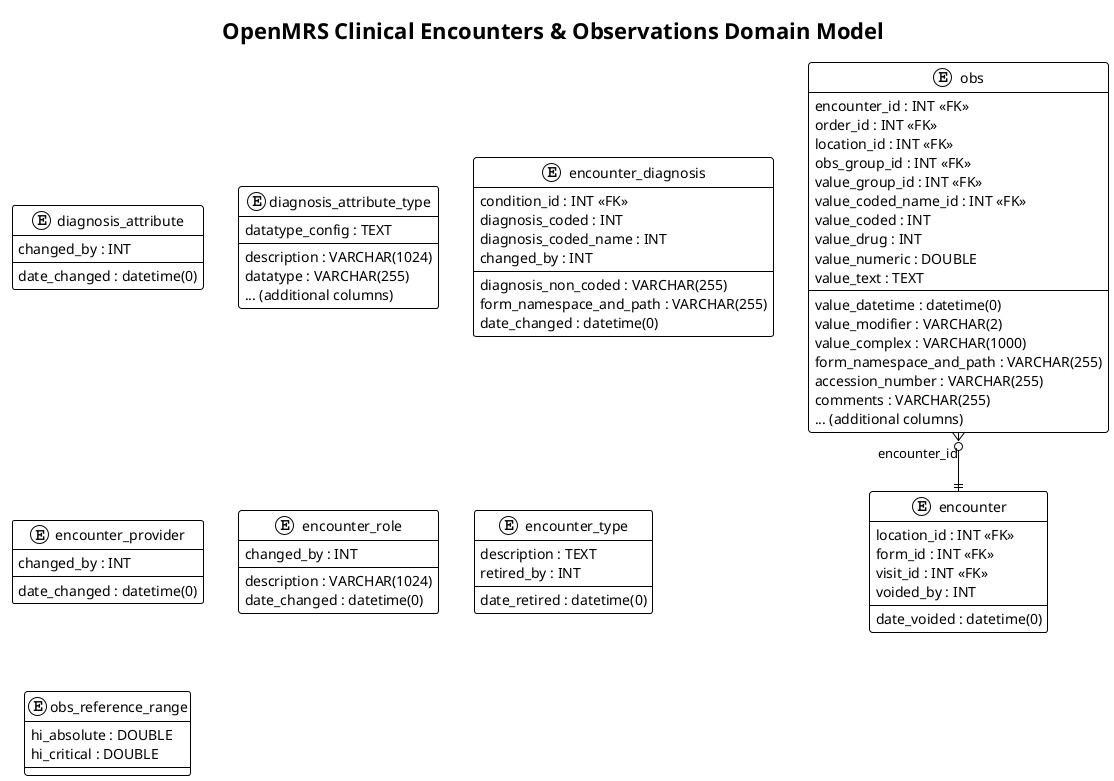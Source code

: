 @startuml OpenMRS_Clinical_Encounters_and_Observations_Domain
!theme plain
skinparam linetype ortho
skinparam packageStyle rectangle
title OpenMRS Clinical Encounters & Observations Domain Model

entity "diagnosis_attribute" {
  changed_by : INT
  date_changed : datetime(0)
}

entity "diagnosis_attribute_type" {
  description : VARCHAR(1024)
  datatype : VARCHAR(255)
  datatype_config : TEXT
  ... (additional columns)
}

entity "encounter" {
  location_id : INT <<FK>>
  form_id : INT <<FK>>
  visit_id : INT <<FK>>
  voided_by : INT
  date_voided : datetime(0)
}

entity "encounter_diagnosis" {
  condition_id : INT <<FK>>
  diagnosis_coded : INT
  diagnosis_non_coded : VARCHAR(255)
  diagnosis_coded_name : INT
  form_namespace_and_path : VARCHAR(255)
  changed_by : INT
  date_changed : datetime(0)
}

entity "encounter_provider" {
  changed_by : INT
  date_changed : datetime(0)
}

entity "encounter_role" {
  description : VARCHAR(1024)
  changed_by : INT
  date_changed : datetime(0)
}

entity "encounter_type" {
  description : TEXT
  retired_by : INT
  date_retired : datetime(0)
}

entity "obs" {
  encounter_id : INT <<FK>>
  order_id : INT <<FK>>
  location_id : INT <<FK>>
  obs_group_id : INT <<FK>>
  value_group_id : INT <<FK>>
  value_coded_name_id : INT <<FK>>
  value_coded : INT
  value_drug : INT
  value_datetime : datetime(0)
  value_numeric : DOUBLE
  value_modifier : VARCHAR(2)
  value_text : TEXT
  value_complex : VARCHAR(1000)
  form_namespace_and_path : VARCHAR(255)
  accession_number : VARCHAR(255)
  comments : VARCHAR(255)
  ... (additional columns)
}

entity "obs_reference_range" {
  hi_absolute : DOUBLE
  hi_critical : DOUBLE
}

obs }o--|| encounter : encounter_id

@enduml